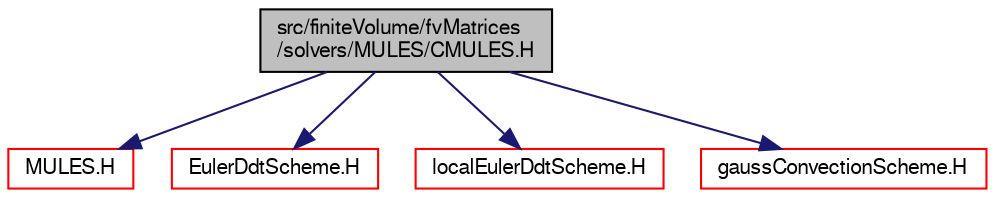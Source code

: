 digraph "src/finiteVolume/fvMatrices/solvers/MULES/CMULES.H"
{
  bgcolor="transparent";
  edge [fontname="FreeSans",fontsize="10",labelfontname="FreeSans",labelfontsize="10"];
  node [fontname="FreeSans",fontsize="10",shape=record];
  Node0 [label="src/finiteVolume/fvMatrices\l/solvers/MULES/CMULES.H",height=0.2,width=0.4,color="black", fillcolor="grey75", style="filled", fontcolor="black"];
  Node0 -> Node1 [color="midnightblue",fontsize="10",style="solid",fontname="FreeSans"];
  Node1 [label="MULES.H",height=0.2,width=0.4,color="red",URL="$a03320.html",tooltip="MULES: Multidimensional universal limiter for explicit solution. "];
  Node0 -> Node130 [color="midnightblue",fontsize="10",style="solid",fontname="FreeSans"];
  Node130 [label="EulerDdtScheme.H",height=0.2,width=0.4,color="red",URL="$a02867.html"];
  Node0 -> Node138 [color="midnightblue",fontsize="10",style="solid",fontname="FreeSans"];
  Node138 [label="localEulerDdtScheme.H",height=0.2,width=0.4,color="red",URL="$a02876.html"];
  Node0 -> Node139 [color="midnightblue",fontsize="10",style="solid",fontname="FreeSans"];
  Node139 [label="gaussConvectionScheme.H",height=0.2,width=0.4,color="red",URL="$a02777.html"];
}

